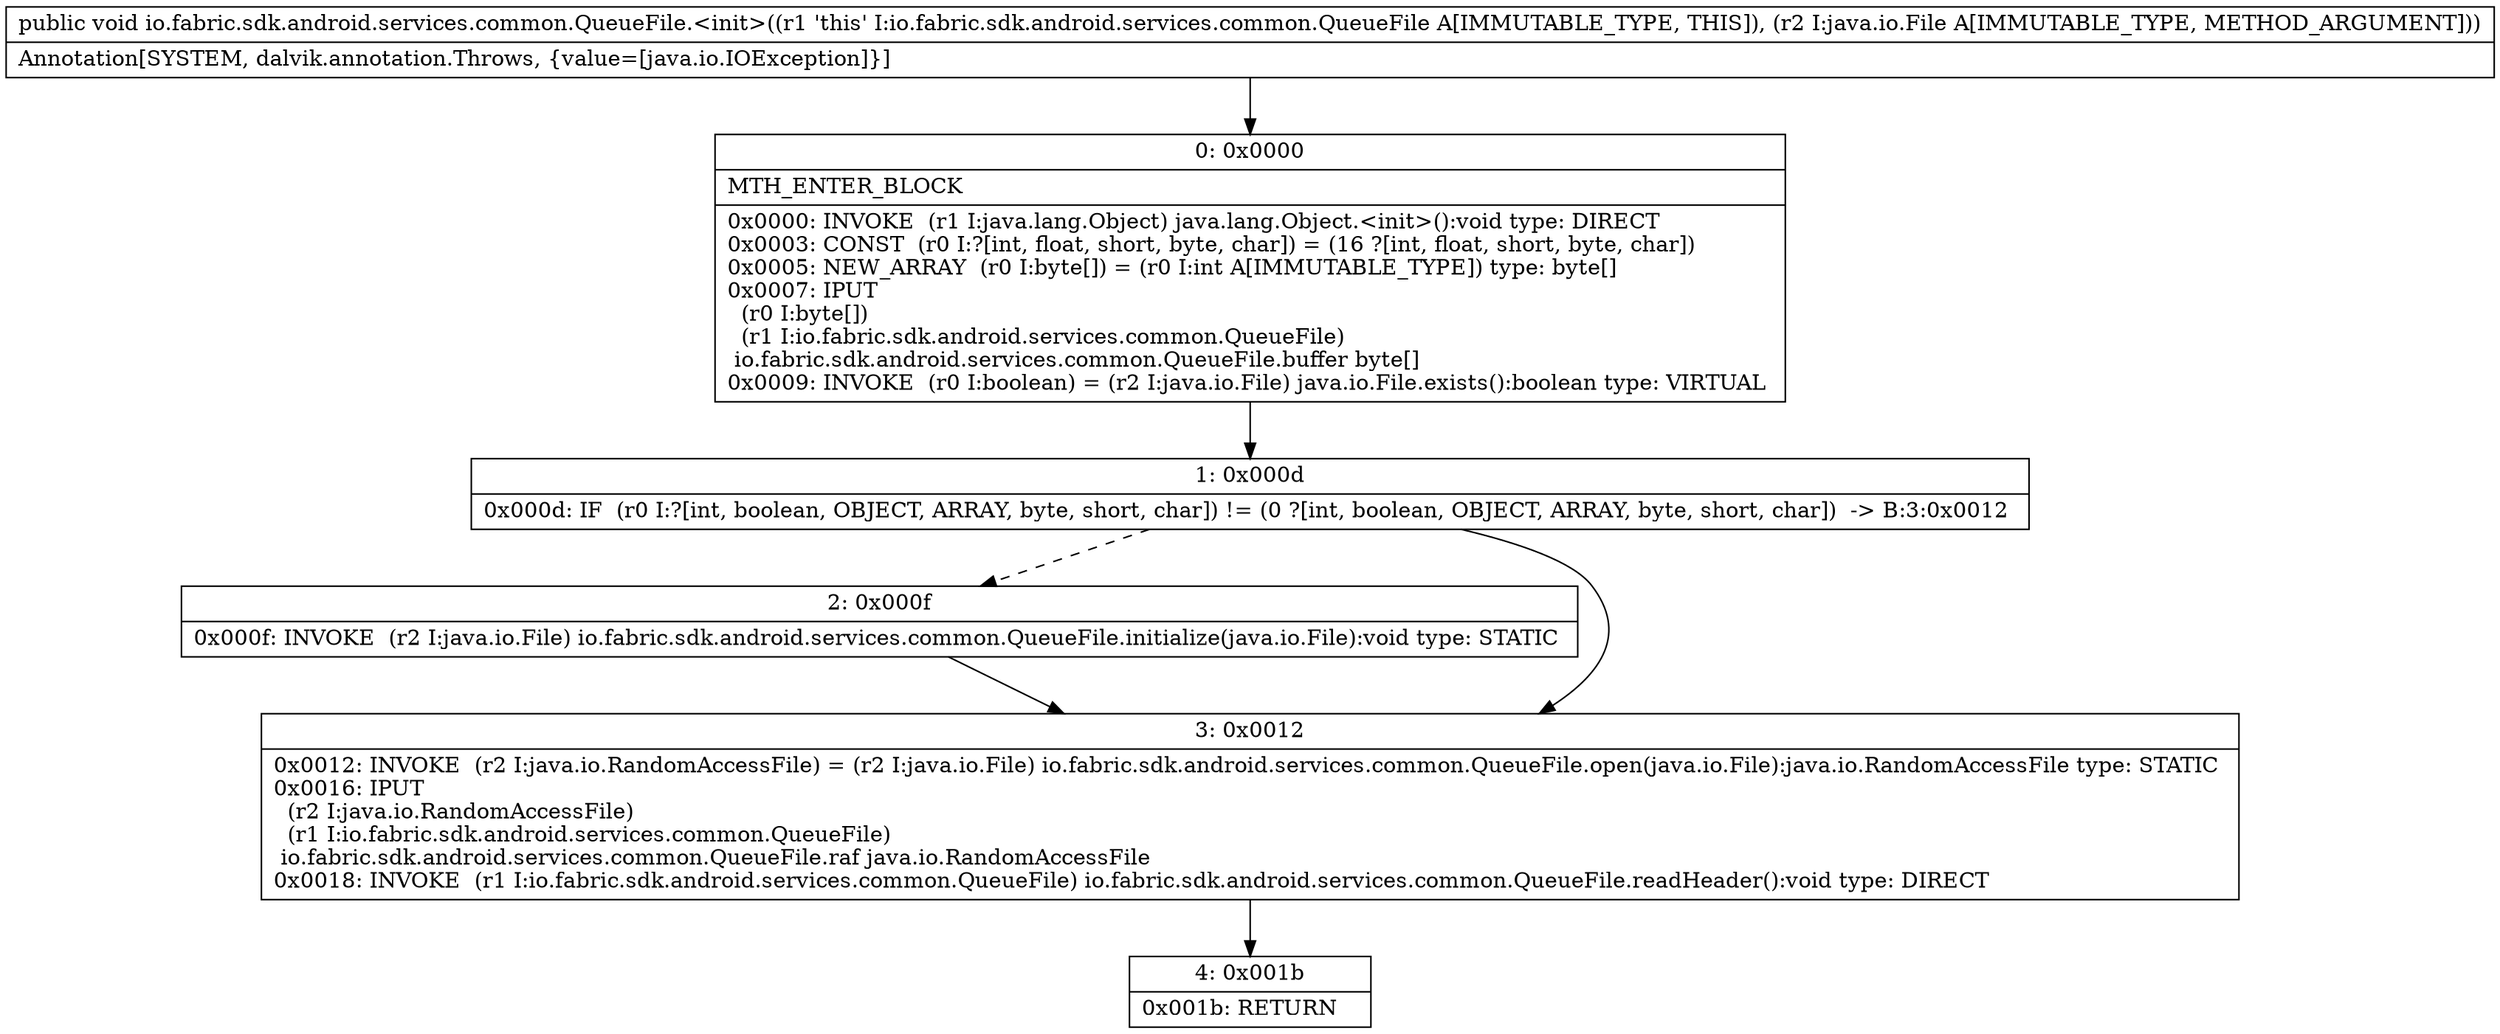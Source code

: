 digraph "CFG forio.fabric.sdk.android.services.common.QueueFile.\<init\>(Ljava\/io\/File;)V" {
Node_0 [shape=record,label="{0\:\ 0x0000|MTH_ENTER_BLOCK\l|0x0000: INVOKE  (r1 I:java.lang.Object) java.lang.Object.\<init\>():void type: DIRECT \l0x0003: CONST  (r0 I:?[int, float, short, byte, char]) = (16 ?[int, float, short, byte, char]) \l0x0005: NEW_ARRAY  (r0 I:byte[]) = (r0 I:int A[IMMUTABLE_TYPE]) type: byte[] \l0x0007: IPUT  \l  (r0 I:byte[])\l  (r1 I:io.fabric.sdk.android.services.common.QueueFile)\l io.fabric.sdk.android.services.common.QueueFile.buffer byte[] \l0x0009: INVOKE  (r0 I:boolean) = (r2 I:java.io.File) java.io.File.exists():boolean type: VIRTUAL \l}"];
Node_1 [shape=record,label="{1\:\ 0x000d|0x000d: IF  (r0 I:?[int, boolean, OBJECT, ARRAY, byte, short, char]) != (0 ?[int, boolean, OBJECT, ARRAY, byte, short, char])  \-\> B:3:0x0012 \l}"];
Node_2 [shape=record,label="{2\:\ 0x000f|0x000f: INVOKE  (r2 I:java.io.File) io.fabric.sdk.android.services.common.QueueFile.initialize(java.io.File):void type: STATIC \l}"];
Node_3 [shape=record,label="{3\:\ 0x0012|0x0012: INVOKE  (r2 I:java.io.RandomAccessFile) = (r2 I:java.io.File) io.fabric.sdk.android.services.common.QueueFile.open(java.io.File):java.io.RandomAccessFile type: STATIC \l0x0016: IPUT  \l  (r2 I:java.io.RandomAccessFile)\l  (r1 I:io.fabric.sdk.android.services.common.QueueFile)\l io.fabric.sdk.android.services.common.QueueFile.raf java.io.RandomAccessFile \l0x0018: INVOKE  (r1 I:io.fabric.sdk.android.services.common.QueueFile) io.fabric.sdk.android.services.common.QueueFile.readHeader():void type: DIRECT \l}"];
Node_4 [shape=record,label="{4\:\ 0x001b|0x001b: RETURN   \l}"];
MethodNode[shape=record,label="{public void io.fabric.sdk.android.services.common.QueueFile.\<init\>((r1 'this' I:io.fabric.sdk.android.services.common.QueueFile A[IMMUTABLE_TYPE, THIS]), (r2 I:java.io.File A[IMMUTABLE_TYPE, METHOD_ARGUMENT]))  | Annotation[SYSTEM, dalvik.annotation.Throws, \{value=[java.io.IOException]\}]\l}"];
MethodNode -> Node_0;
Node_0 -> Node_1;
Node_1 -> Node_2[style=dashed];
Node_1 -> Node_3;
Node_2 -> Node_3;
Node_3 -> Node_4;
}

